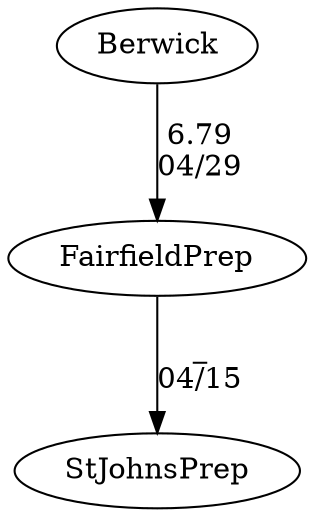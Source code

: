 digraph boys4eightsFairfieldPrep {FairfieldPrep [URL="boys4eightsFairfieldPrepFairfieldPrep.html"];StJohnsPrep [URL="boys4eightsFairfieldPrepStJohnsPrep.html"];Berwick [URL="boys4eightsFairfieldPrepBerwick.html"];FairfieldPrep -> StJohnsPrep[label="_
04/15", weight="99", tooltip="NEIRA Boys Eights,Fairfield v St. John's Prep			
Distance: 1400 Conditions: Flat water conditions, outgoing tide, cross tail wind 5-7 mph. Comments: Time cannot be compared between races as the tide made starting at the line each time challenging, so while they were even bows, the line varied.
Race order was 3rd, 1st, 2nd then 4th. In the 4th boat race crews clashed and had to stop after the start, the race was restarted from that point. St. John's caught a boat stopping crab less than 300 meters from the finish, they recovered and completed the race.
Thanks to St. John's Prep for the long trip to Black Rock.
None", URL="http://www.row2k.com/results/resultspage.cfm?UID=B5F7AA95DC90BE6B879427076CAE9006&cat=1", random="random"]; 
Berwick -> FairfieldPrep[label="6.79
04/29", weight="94", tooltip="NEIRA Boys Eights,Kulaga Cup: Fairfield vs Brunswick			
Distance: 1400 Conditions: Conditions were difficult. Cross tail wind steady at 15 mph, gusting to 25-30 at times. Outgoing tide. Mid course white caps, the later portion of the course was nearly flat conditions. Comments: Race order was 3,2,1,4. Conditions dictated a shortened course for the 4th boats, they raced 1K. Starting line for all races was approximate, crews were level but times cannot be compared between races at all.
A challenging day, thank you to Brunswick and Coach Martin for persevering and taking on the conditions. Brunswick retains the Kulaga Cup by winning the 3rd and 1st boat races.
None", URL="http://www.row2k.com/results/resultspage.cfm?UID=C45F86C4CF4AF837EE39AB3FC39A8736&cat=1", random="random"]}